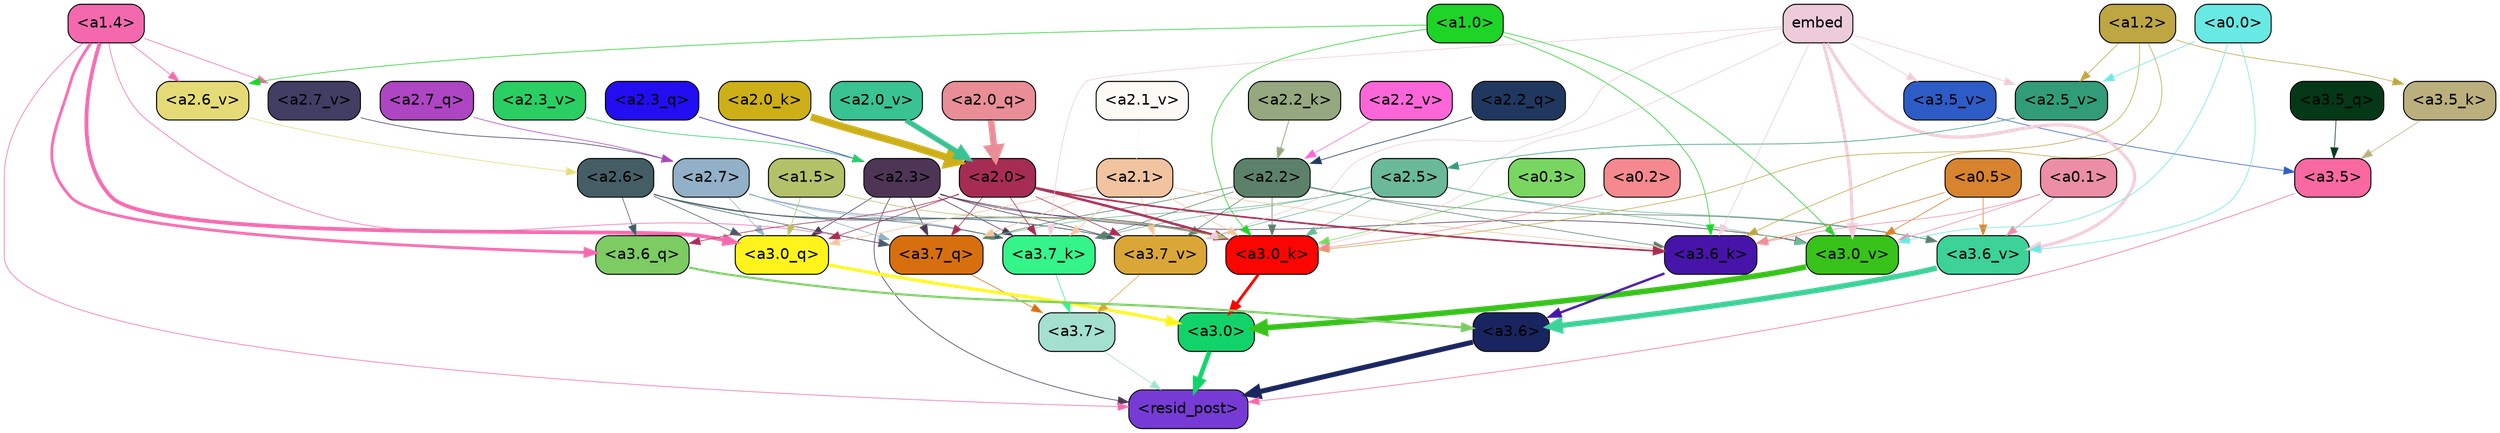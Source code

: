strict digraph "" {
	graph [bgcolor=transparent,
		layout=dot,
		overlap=false,
		splines=true
	];
	"<a3.7>"	[color=black,
		fillcolor="#a4e0ce",
		fontname=Helvetica,
		shape=box,
		style="filled, rounded"];
	"<resid_post>"	[color=black,
		fillcolor="#763bd4",
		fontname=Helvetica,
		shape=box,
		style="filled, rounded"];
	"<a3.7>" -> "<resid_post>"	[color="#a4e0ce",
		penwidth=0.6];
	"<a3.6>"	[color=black,
		fillcolor="#192560",
		fontname=Helvetica,
		shape=box,
		style="filled, rounded"];
	"<a3.6>" -> "<resid_post>"	[color="#192560",
		penwidth=4.6696330308914185];
	"<a3.5>"	[color=black,
		fillcolor="#f968a1",
		fontname=Helvetica,
		shape=box,
		style="filled, rounded"];
	"<a3.5>" -> "<resid_post>"	[color="#f968a1",
		penwidth=0.6];
	"<a3.0>"	[color=black,
		fillcolor="#12d369",
		fontname=Helvetica,
		shape=box,
		style="filled, rounded"];
	"<a3.0>" -> "<resid_post>"	[color="#12d369",
		penwidth=4.282557368278503];
	"<a2.3>"	[color=black,
		fillcolor="#4e3556",
		fontname=Helvetica,
		shape=box,
		style="filled, rounded"];
	"<a2.3>" -> "<resid_post>"	[color="#4e3556",
		penwidth=0.6];
	"<a3.7_q>"	[color=black,
		fillcolor="#d76f0e",
		fontname=Helvetica,
		shape=box,
		style="filled, rounded"];
	"<a2.3>" -> "<a3.7_q>"	[color="#4e3556",
		penwidth=0.6];
	"<a3.0_q>"	[color=black,
		fillcolor="#fef41b",
		fontname=Helvetica,
		shape=box,
		style="filled, rounded"];
	"<a2.3>" -> "<a3.0_q>"	[color="#4e3556",
		penwidth=0.6];
	"<a3.7_k>"	[color=black,
		fillcolor="#35f489",
		fontname=Helvetica,
		shape=box,
		style="filled, rounded"];
	"<a2.3>" -> "<a3.7_k>"	[color="#4e3556",
		penwidth=0.6];
	"<a3.0_k>"	[color=black,
		fillcolor="#fb0500",
		fontname=Helvetica,
		shape=box,
		style="filled, rounded"];
	"<a2.3>" -> "<a3.0_k>"	[color="#4e3556",
		penwidth=0.6];
	"<a3.7_v>"	[color=black,
		fillcolor="#daa737",
		fontname=Helvetica,
		shape=box,
		style="filled, rounded"];
	"<a2.3>" -> "<a3.7_v>"	[color="#4e3556",
		penwidth=0.6];
	"<a3.0_v>"	[color=black,
		fillcolor="#37c31a",
		fontname=Helvetica,
		shape=box,
		style="filled, rounded"];
	"<a2.3>" -> "<a3.0_v>"	[color="#4e3556",
		penwidth=0.6];
	"<a1.4>"	[color=black,
		fillcolor="#f469ae",
		fontname=Helvetica,
		shape=box,
		style="filled, rounded"];
	"<a1.4>" -> "<resid_post>"	[color="#f469ae",
		penwidth=0.6];
	"<a1.4>" -> "<a3.7_q>"	[color="#f469ae",
		penwidth=0.6];
	"<a3.6_q>"	[color=black,
		fillcolor="#7ccb63",
		fontname=Helvetica,
		shape=box,
		style="filled, rounded"];
	"<a1.4>" -> "<a3.6_q>"	[color="#f469ae",
		penwidth=2.6073555648326874];
	"<a1.4>" -> "<a3.0_q>"	[color="#f469ae",
		penwidth=3.4971605762839317];
	"<a2.7_v>"	[color=black,
		fillcolor="#423d63",
		fontname=Helvetica,
		shape=box,
		style="filled, rounded"];
	"<a1.4>" -> "<a2.7_v>"	[color="#f469ae",
		penwidth=0.6];
	"<a2.6_v>"	[color=black,
		fillcolor="#e5db76",
		fontname=Helvetica,
		shape=box,
		style="filled, rounded"];
	"<a1.4>" -> "<a2.6_v>"	[color="#f469ae",
		penwidth=0.6];
	"<a3.7_q>" -> "<a3.7>"	[color="#d76f0e",
		penwidth=0.6];
	"<a3.6_q>" -> "<a3.6>"	[color="#7ccb63",
		penwidth=2.03758105635643];
	"<a3.5_q>"	[color=black,
		fillcolor="#053817",
		fontname=Helvetica,
		shape=box,
		style="filled, rounded"];
	"<a3.5_q>" -> "<a3.5>"	[color="#053817",
		penwidth=0.6];
	"<a3.0_q>" -> "<a3.0>"	[color="#fef41b",
		penwidth=2.8638100624084473];
	"<a3.7_k>" -> "<a3.7>"	[color="#35f489",
		penwidth=0.6];
	"<a3.6_k>"	[color=black,
		fillcolor="#4714a9",
		fontname=Helvetica,
		shape=box,
		style="filled, rounded"];
	"<a3.6_k>" -> "<a3.6>"	[color="#4714a9",
		penwidth=2.174198240041733];
	"<a3.5_k>"	[color=black,
		fillcolor="#bbaf7d",
		fontname=Helvetica,
		shape=box,
		style="filled, rounded"];
	"<a3.5_k>" -> "<a3.5>"	[color="#bbaf7d",
		penwidth=0.6];
	"<a3.0_k>" -> "<a3.0>"	[color="#fb0500",
		penwidth=2.6274144649505615];
	"<a3.7_v>" -> "<a3.7>"	[color="#daa737",
		penwidth=0.6];
	"<a3.6_v>"	[color=black,
		fillcolor="#3cd298",
		fontname=Helvetica,
		shape=box,
		style="filled, rounded"];
	"<a3.6_v>" -> "<a3.6>"	[color="#3cd298",
		penwidth=5.002329230308533];
	"<a3.5_v>"	[color=black,
		fillcolor="#2e5cc6",
		fontname=Helvetica,
		shape=box,
		style="filled, rounded"];
	"<a3.5_v>" -> "<a3.5>"	[color="#2e5cc6",
		penwidth=0.6];
	"<a3.0_v>" -> "<a3.0>"	[color="#37c31a",
		penwidth=5.188832879066467];
	"<a2.7>"	[color=black,
		fillcolor="#92b0c7",
		fontname=Helvetica,
		shape=box,
		style="filled, rounded"];
	"<a2.7>" -> "<a3.7_q>"	[color="#92b0c7",
		penwidth=0.6];
	"<a2.7>" -> "<a3.0_q>"	[color="#92b0c7",
		penwidth=0.6];
	"<a2.7>" -> "<a3.7_k>"	[color="#92b0c7",
		penwidth=0.6];
	"<a2.7>" -> "<a3.0_k>"	[color="#92b0c7",
		penwidth=0.6];
	"<a2.7>" -> "<a3.7_v>"	[color="#92b0c7",
		penwidth=0.6];
	"<a2.6>"	[color=black,
		fillcolor="#455e66",
		fontname=Helvetica,
		shape=box,
		style="filled, rounded"];
	"<a2.6>" -> "<a3.7_q>"	[color="#455e66",
		penwidth=0.6];
	"<a2.6>" -> "<a3.6_q>"	[color="#455e66",
		penwidth=0.6];
	"<a2.6>" -> "<a3.0_q>"	[color="#455e66",
		penwidth=0.6];
	"<a2.6>" -> "<a3.7_k>"	[color="#455e66",
		penwidth=0.6];
	"<a2.6>" -> "<a3.0_k>"	[color="#455e66",
		penwidth=0.6];
	"<a2.6>" -> "<a3.7_v>"	[color="#455e66",
		penwidth=0.6];
	"<a2.5>"	[color=black,
		fillcolor="#6ab998",
		fontname=Helvetica,
		shape=box,
		style="filled, rounded"];
	"<a2.5>" -> "<a3.7_q>"	[color="#6ab998",
		penwidth=0.6];
	"<a2.5>" -> "<a3.7_k>"	[color="#6ab998",
		penwidth=0.6];
	"<a2.5>" -> "<a3.0_k>"	[color="#6ab998",
		penwidth=0.6];
	"<a2.5>" -> "<a3.7_v>"	[color="#6ab998",
		penwidth=0.6];
	"<a2.5>" -> "<a3.6_v>"	[color="#6ab998",
		penwidth=0.6];
	"<a2.5>" -> "<a3.0_v>"	[color="#6ab998",
		penwidth=0.6];
	"<a2.2>"	[color=black,
		fillcolor="#5c816a",
		fontname=Helvetica,
		shape=box,
		style="filled, rounded"];
	"<a2.2>" -> "<a3.7_q>"	[color="#5c816a",
		penwidth=0.6];
	"<a2.2>" -> "<a3.7_k>"	[color="#5c816a",
		penwidth=0.6];
	"<a2.2>" -> "<a3.6_k>"	[color="#5c816a",
		penwidth=0.6];
	"<a2.2>" -> "<a3.0_k>"	[color="#5c816a",
		penwidth=0.6];
	"<a2.2>" -> "<a3.7_v>"	[color="#5c816a",
		penwidth=0.6];
	"<a2.2>" -> "<a3.6_v>"	[color="#5c816a",
		penwidth=0.6];
	"<a2.1>"	[color=black,
		fillcolor="#f1c49f",
		fontname=Helvetica,
		shape=box,
		style="filled, rounded"];
	"<a2.1>" -> "<a3.7_q>"	[color="#f1c49f",
		penwidth=0.6];
	"<a2.1>" -> "<a3.0_q>"	[color="#f1c49f",
		penwidth=0.6];
	"<a2.1>" -> "<a3.7_k>"	[color="#f1c49f",
		penwidth=0.6];
	"<a2.1>" -> "<a3.6_k>"	[color="#f1c49f",
		penwidth=0.6];
	"<a2.1>" -> "<a3.0_k>"	[color="#f1c49f",
		penwidth=0.6];
	"<a2.1>" -> "<a3.7_v>"	[color="#f1c49f",
		penwidth=0.6];
	"<a2.0>"	[color=black,
		fillcolor="#a72c53",
		fontname=Helvetica,
		shape=box,
		style="filled, rounded"];
	"<a2.0>" -> "<a3.7_q>"	[color="#a72c53",
		penwidth=0.6];
	"<a2.0>" -> "<a3.6_q>"	[color="#a72c53",
		penwidth=0.6];
	"<a2.0>" -> "<a3.0_q>"	[color="#a72c53",
		penwidth=0.6];
	"<a2.0>" -> "<a3.7_k>"	[color="#a72c53",
		penwidth=0.6];
	"<a2.0>" -> "<a3.6_k>"	[color="#a72c53",
		penwidth=1.5568191409111023];
	"<a2.0>" -> "<a3.0_k>"	[color="#a72c53",
		penwidth=2.270527422428131];
	"<a2.0>" -> "<a3.7_v>"	[color="#a72c53",
		penwidth=0.6];
	"<a1.5>"	[color=black,
		fillcolor="#b3c169",
		fontname=Helvetica,
		shape=box,
		style="filled, rounded"];
	"<a1.5>" -> "<a3.0_q>"	[color="#b3c169",
		penwidth=0.6];
	"<a1.5>" -> "<a3.0_k>"	[color="#b3c169",
		penwidth=0.6];
	embed	[color=black,
		fillcolor="#eecbd9",
		fontname=Helvetica,
		shape=box,
		style="filled, rounded"];
	embed -> "<a3.7_k>"	[color="#eecbd9",
		penwidth=0.6];
	embed -> "<a3.6_k>"	[color="#eecbd9",
		penwidth=0.6];
	embed -> "<a3.0_k>"	[color="#eecbd9",
		penwidth=0.6];
	embed -> "<a3.7_v>"	[color="#eecbd9",
		penwidth=0.6];
	embed -> "<a3.6_v>"	[color="#eecbd9",
		penwidth=2.9588699340820312];
	embed -> "<a3.5_v>"	[color="#eecbd9",
		penwidth=0.6];
	embed -> "<a3.0_v>"	[color="#eecbd9",
		penwidth=2.8686431646347046];
	"<a2.5_v>"	[color=black,
		fillcolor="#329c79",
		fontname=Helvetica,
		shape=box,
		style="filled, rounded"];
	embed -> "<a2.5_v>"	[color="#eecbd9",
		penwidth=0.6];
	"<a1.2>"	[color=black,
		fillcolor="#bea642",
		fontname=Helvetica,
		shape=box,
		style="filled, rounded"];
	"<a1.2>" -> "<a3.6_k>"	[color="#bea642",
		penwidth=0.6];
	"<a1.2>" -> "<a3.5_k>"	[color="#bea642",
		penwidth=0.6];
	"<a1.2>" -> "<a3.0_k>"	[color="#bea642",
		penwidth=0.6];
	"<a1.2>" -> "<a2.5_v>"	[color="#bea642",
		penwidth=0.6];
	"<a1.0>"	[color=black,
		fillcolor="#1dd427",
		fontname=Helvetica,
		shape=box,
		style="filled, rounded"];
	"<a1.0>" -> "<a3.6_k>"	[color="#1dd427",
		penwidth=0.6];
	"<a1.0>" -> "<a3.0_k>"	[color="#1dd427",
		penwidth=0.6];
	"<a1.0>" -> "<a3.0_v>"	[color="#1dd427",
		penwidth=0.6];
	"<a1.0>" -> "<a2.6_v>"	[color="#1dd427",
		penwidth=0.6];
	"<a0.5>"	[color=black,
		fillcolor="#d8832d",
		fontname=Helvetica,
		shape=box,
		style="filled, rounded"];
	"<a0.5>" -> "<a3.6_k>"	[color="#d8832d",
		penwidth=0.6];
	"<a0.5>" -> "<a3.6_v>"	[color="#d8832d",
		penwidth=0.6];
	"<a0.5>" -> "<a3.0_v>"	[color="#d8832d",
		penwidth=0.6421224474906921];
	"<a0.1>"	[color=black,
		fillcolor="#ec8ea5",
		fontname=Helvetica,
		shape=box,
		style="filled, rounded"];
	"<a0.1>" -> "<a3.6_k>"	[color="#ec8ea5",
		penwidth=0.6];
	"<a0.1>" -> "<a3.6_v>"	[color="#ec8ea5",
		penwidth=0.6];
	"<a0.1>" -> "<a3.0_v>"	[color="#ec8ea5",
		penwidth=0.6];
	"<a0.3>"	[color=black,
		fillcolor="#79d761",
		fontname=Helvetica,
		shape=box,
		style="filled, rounded"];
	"<a0.3>" -> "<a3.0_k>"	[color="#79d761",
		penwidth=0.6];
	"<a0.2>"	[color=black,
		fillcolor="#f5898f",
		fontname=Helvetica,
		shape=box,
		style="filled, rounded"];
	"<a0.2>" -> "<a3.0_k>"	[color="#f5898f",
		penwidth=0.6];
	"<a0.0>"	[color=black,
		fillcolor="#68e9e3",
		fontname=Helvetica,
		shape=box,
		style="filled, rounded"];
	"<a0.0>" -> "<a3.6_v>"	[color="#68e9e3",
		penwidth=0.6];
	"<a0.0>" -> "<a3.0_v>"	[color="#68e9e3",
		penwidth=0.6];
	"<a0.0>" -> "<a2.5_v>"	[color="#68e9e3",
		penwidth=0.6];
	"<a2.7_q>"	[color=black,
		fillcolor="#ae45c3",
		fontname=Helvetica,
		shape=box,
		style="filled, rounded"];
	"<a2.7_q>" -> "<a2.7>"	[color="#ae45c3",
		penwidth=0.6];
	"<a2.3_q>"	[color=black,
		fillcolor="#220ef0",
		fontname=Helvetica,
		shape=box,
		style="filled, rounded"];
	"<a2.3_q>" -> "<a2.3>"	[color="#220ef0",
		penwidth=0.6];
	"<a2.2_q>"	[color=black,
		fillcolor="#20385f",
		fontname=Helvetica,
		shape=box,
		style="filled, rounded"];
	"<a2.2_q>" -> "<a2.2>"	[color="#20385f",
		penwidth=0.6340763568878174];
	"<a2.0_q>"	[color=black,
		fillcolor="#e98e96",
		fontname=Helvetica,
		shape=box,
		style="filled, rounded"];
	"<a2.0_q>" -> "<a2.0>"	[color="#e98e96",
		penwidth=6.0160088539123535];
	"<a2.2_k>"	[color=black,
		fillcolor="#95a880",
		fontname=Helvetica,
		shape=box,
		style="filled, rounded"];
	"<a2.2_k>" -> "<a2.2>"	[color="#95a880",
		penwidth=0.7764816284179688];
	"<a2.0_k>"	[color=black,
		fillcolor="#cdaf18",
		fontname=Helvetica,
		shape=box,
		style="filled, rounded"];
	"<a2.0_k>" -> "<a2.0>"	[color="#cdaf18",
		penwidth=6.773025274276733];
	"<a2.7_v>" -> "<a2.7>"	[color="#423d63",
		penwidth=0.6];
	"<a2.6_v>" -> "<a2.6>"	[color="#e5db76",
		penwidth=0.6];
	"<a2.5_v>" -> "<a2.5>"	[color="#329c79",
		penwidth=0.6];
	"<a2.3_v>"	[color=black,
		fillcolor="#2bce63",
		fontname=Helvetica,
		shape=box,
		style="filled, rounded"];
	"<a2.3_v>" -> "<a2.3>"	[color="#2bce63",
		penwidth=0.6];
	"<a2.2_v>"	[color=black,
		fillcolor="#fd66d8",
		fontname=Helvetica,
		shape=box,
		style="filled, rounded"];
	"<a2.2_v>" -> "<a2.2>"	[color="#fd66d8",
		penwidth=0.6];
	"<a2.1_v>"	[color=black,
		fillcolor="#fbfaf4",
		fontname=Helvetica,
		shape=box,
		style="filled, rounded"];
	"<a2.1_v>" -> "<a2.1>"	[color="#fbfaf4",
		penwidth=0.6];
	"<a2.0_v>"	[color=black,
		fillcolor="#39c292",
		fontname=Helvetica,
		shape=box,
		style="filled, rounded"];
	"<a2.0_v>" -> "<a2.0>"	[color="#39c292",
		penwidth=4.906715989112854];
}
